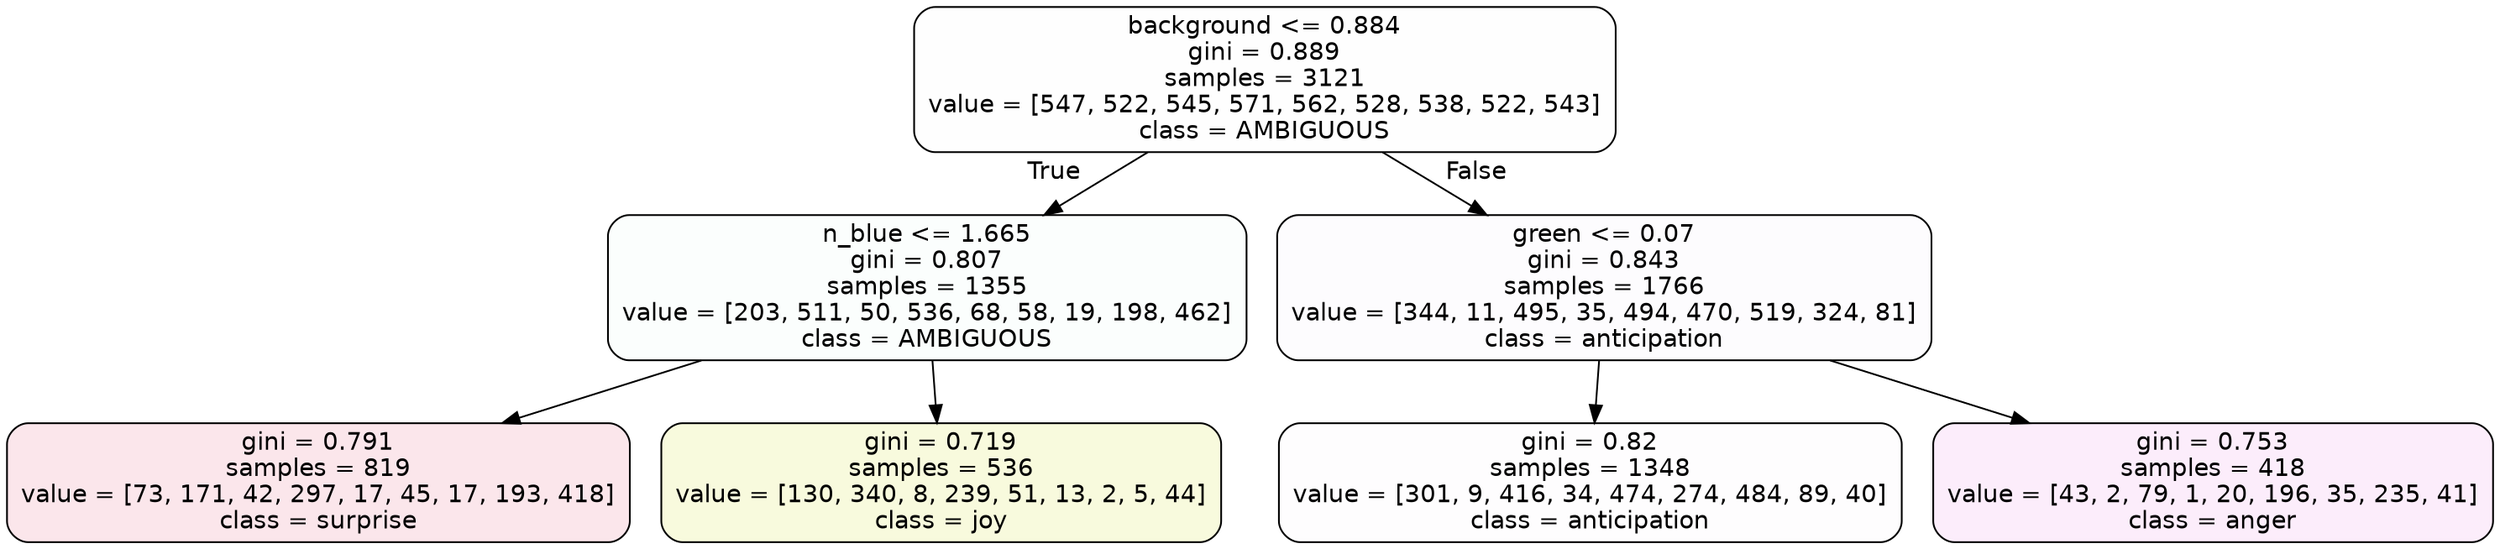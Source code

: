 digraph Tree {
node [shape=box, style="filled, rounded", color="black", fontname=helvetica] ;
edge [fontname=helvetica] ;
0 [label="background <= 0.884\ngini = 0.889\nsamples = 3121\nvalue = [547, 522, 545, 571, 562, 528, 538, 522, 543]\nclass = AMBIGUOUS", fillcolor="#39e58101"] ;
1 [label="n_blue <= 1.665\ngini = 0.807\nsamples = 1355\nvalue = [203, 511, 50, 536, 68, 58, 19, 198, 462]\nclass = AMBIGUOUS", fillcolor="#39e58104"] ;
0 -> 1 [labeldistance=2.5, labelangle=45, headlabel="True"] ;
2 [label="gini = 0.791\nsamples = 819\nvalue = [73, 171, 42, 297, 17, 45, 17, 193, 418]\nclass = surprise", fillcolor="#e5396420"] ;
1 -> 2 ;
3 [label="gini = 0.719\nsamples = 536\nvalue = [130, 340, 8, 239, 51, 13, 2, 5, 44]\nclass = joy", fillcolor="#d7e5392b"] ;
1 -> 3 ;
4 [label="green <= 0.07\ngini = 0.843\nsamples = 1766\nvalue = [344, 11, 495, 35, 494, 470, 519, 324, 81]\nclass = anticipation", fillcolor="#8139e503"] ;
0 -> 4 [labeldistance=2.5, labelangle=-45, headlabel="False"] ;
5 [label="gini = 0.82\nsamples = 1348\nvalue = [301, 9, 416, 34, 474, 274, 484, 89, 40]\nclass = anticipation", fillcolor="#8139e502"] ;
4 -> 5 ;
6 [label="gini = 0.753\nsamples = 418\nvalue = [43, 2, 79, 1, 20, 196, 35, 235, 41]\nclass = anger", fillcolor="#e539d716"] ;
4 -> 6 ;
}
